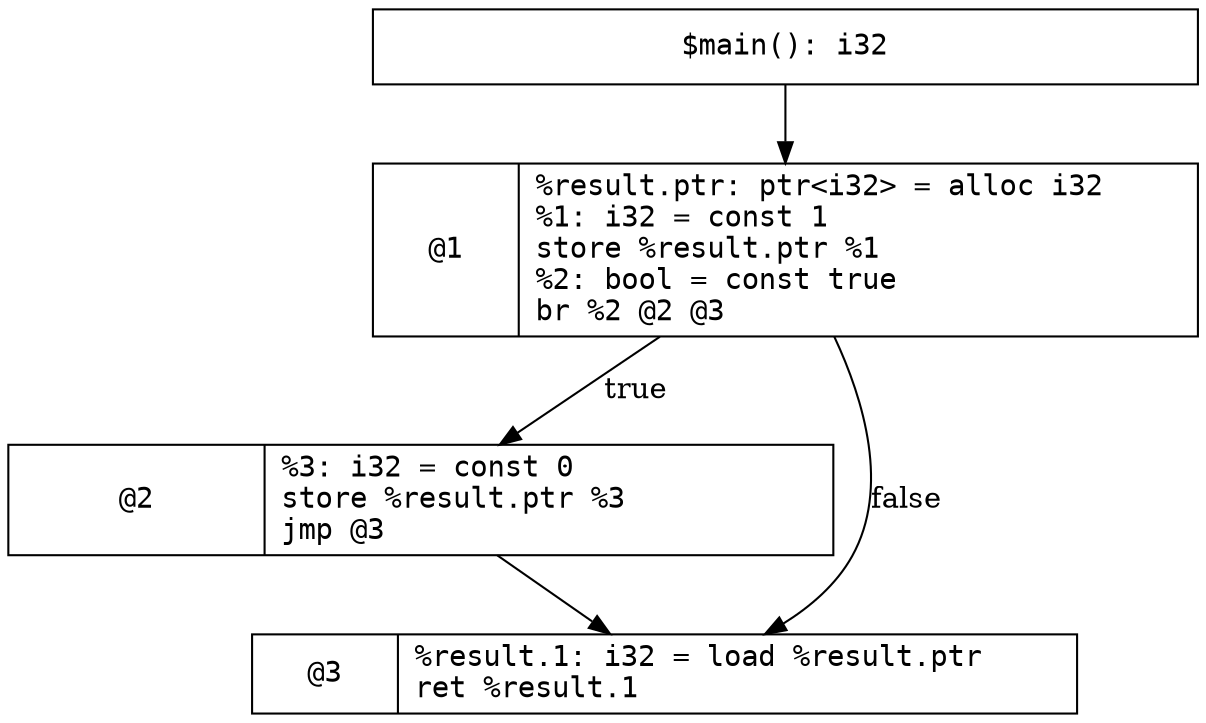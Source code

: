 digraph {
   node [shape=record,width=5.5,fontname=monospace]

   subgraph {
      "$main(): i32" -> "$main@1"

      "$main@1" [label="@1|%result.ptr: ptr&lt;i32&gt; = alloc i32\l%1: i32 = const 1\lstore %result.ptr %1\l%2: bool = const true\lbr %2 @2 @3\l"]
      "$main@1" -> "$main@2" [label="true"]
      "$main@1" -> "$main@3" [label="false"]

      "$main@2" [label="@2|%3: i32 = const 0\lstore %result.ptr %3\ljmp @3\l"]
      "$main@2" -> "$main@3"

      "$main@3" [label="@3|%result.1: i32 = load %result.ptr\lret %result.1\l"]
   }
}
